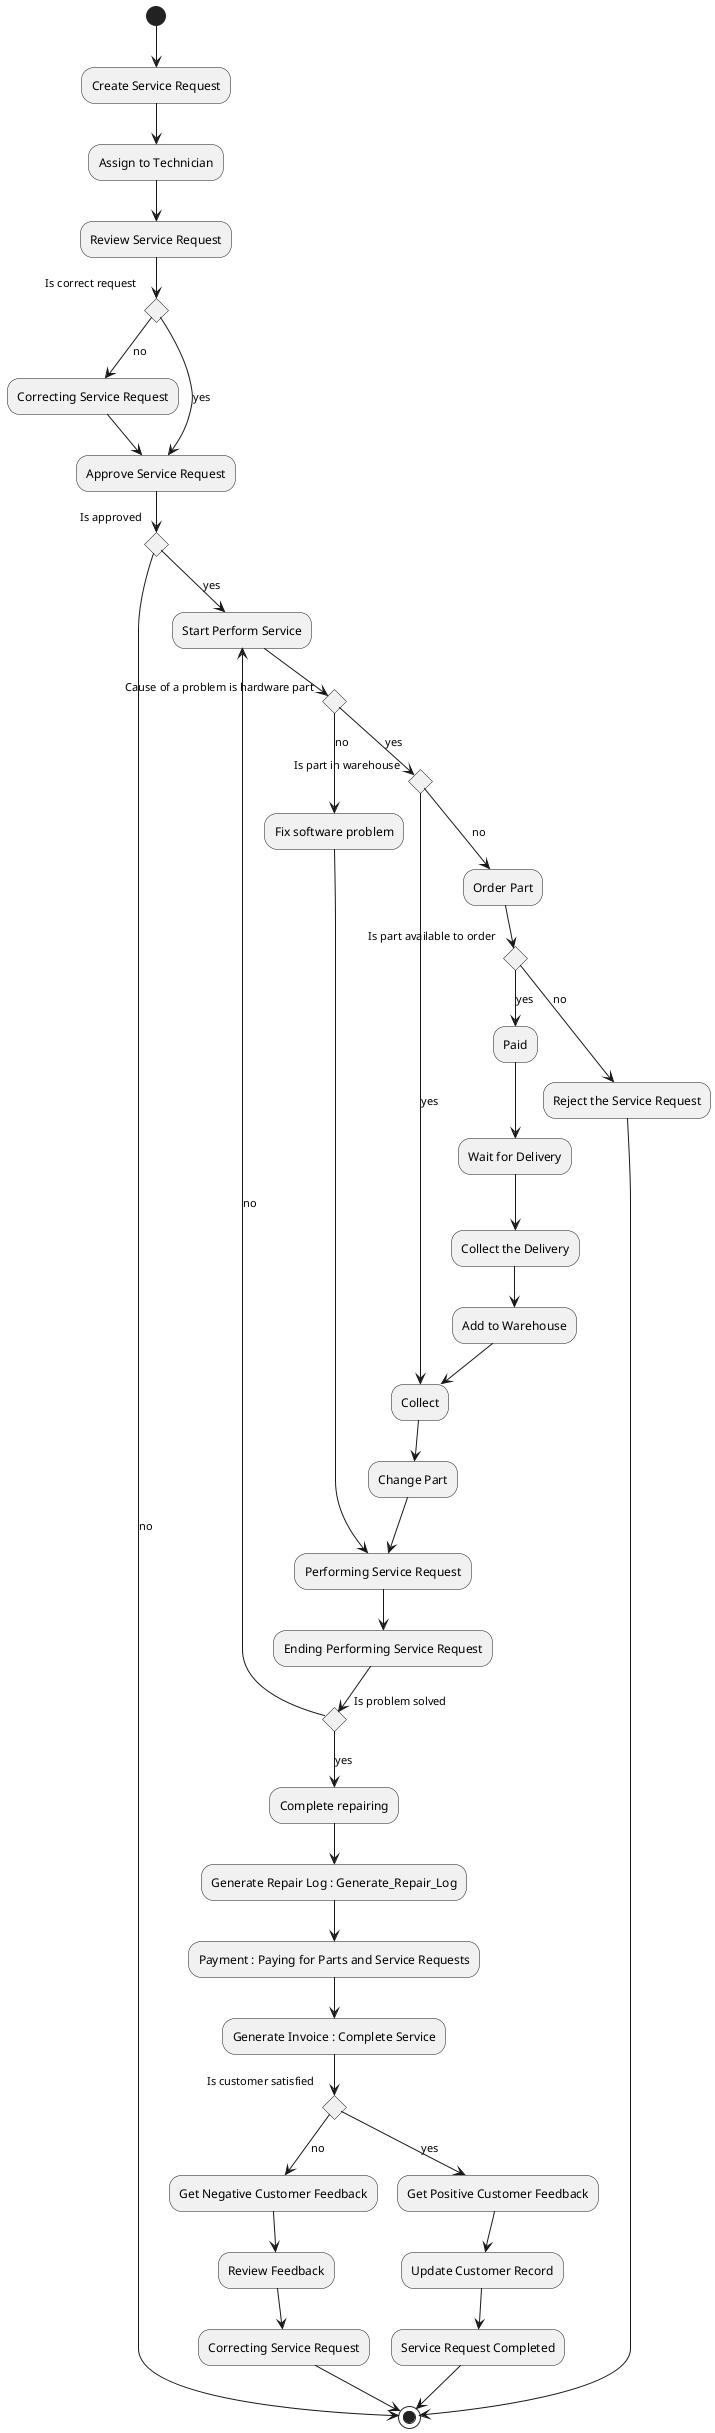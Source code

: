 @startuml

(*)--> "Create Service Request" as Create_Service_Request 
--> "Assign to Technician" as Assign_Technician
--> "Review Service Request" as Review_Service_Request 
if "Is correct request" then
-->[no] "Correcting Service Request" as Correct
--> "Approve Service Request" as Approve_SR
else
-->[yes] "Approve Service Request" as Approve_SR
if "Is approved" then
-->[no] (*)
else 
-down->[yes] "Start Perform Service" as Start_Perform_Service
if "Cause of a problem is hardware part" then
--> [no]"Fix software problem" as FixSoft
-->  "Performing Service Request" as Performing
else 
--> [yes] if "Is part in warehouse" then
-->[yes] "Collect"
else 
-->[no] "Order Part" as Order
if "Is part available to order" then
--> [no] "Reject the Service Request"
-->  (*)
else
--> [yes] "Paid" as Paid 
--> "Wait for Delivery"
--> "Collect the Delivery"
--> "Add to Warehouse"
--> "Collect"
--> "Change Part"
--> "Performing Service Request" as Performing
--> "Ending Performing Service Request"
if "Is problem solved" then
-->[no] Start_Perform_Service
else 
--> [yes] "Complete repairing"
-->Generate Repair Log : Generate_Repair_Log
--> Payment : Paying for Parts and Service Requests
--> Generate Invoice : Complete Service
if "Is customer satisfied" then
-->[no] "Get Negative Customer Feedback"
--> "Review Feedback"
--> "Correcting Service Request"
-->  (*)
else
-->[yes] "Get Positive Customer Feedback" as Customer_Feedback
--> "Update Customer Record"
--> "Service Request Completed"
-->  (*)

@enduml
